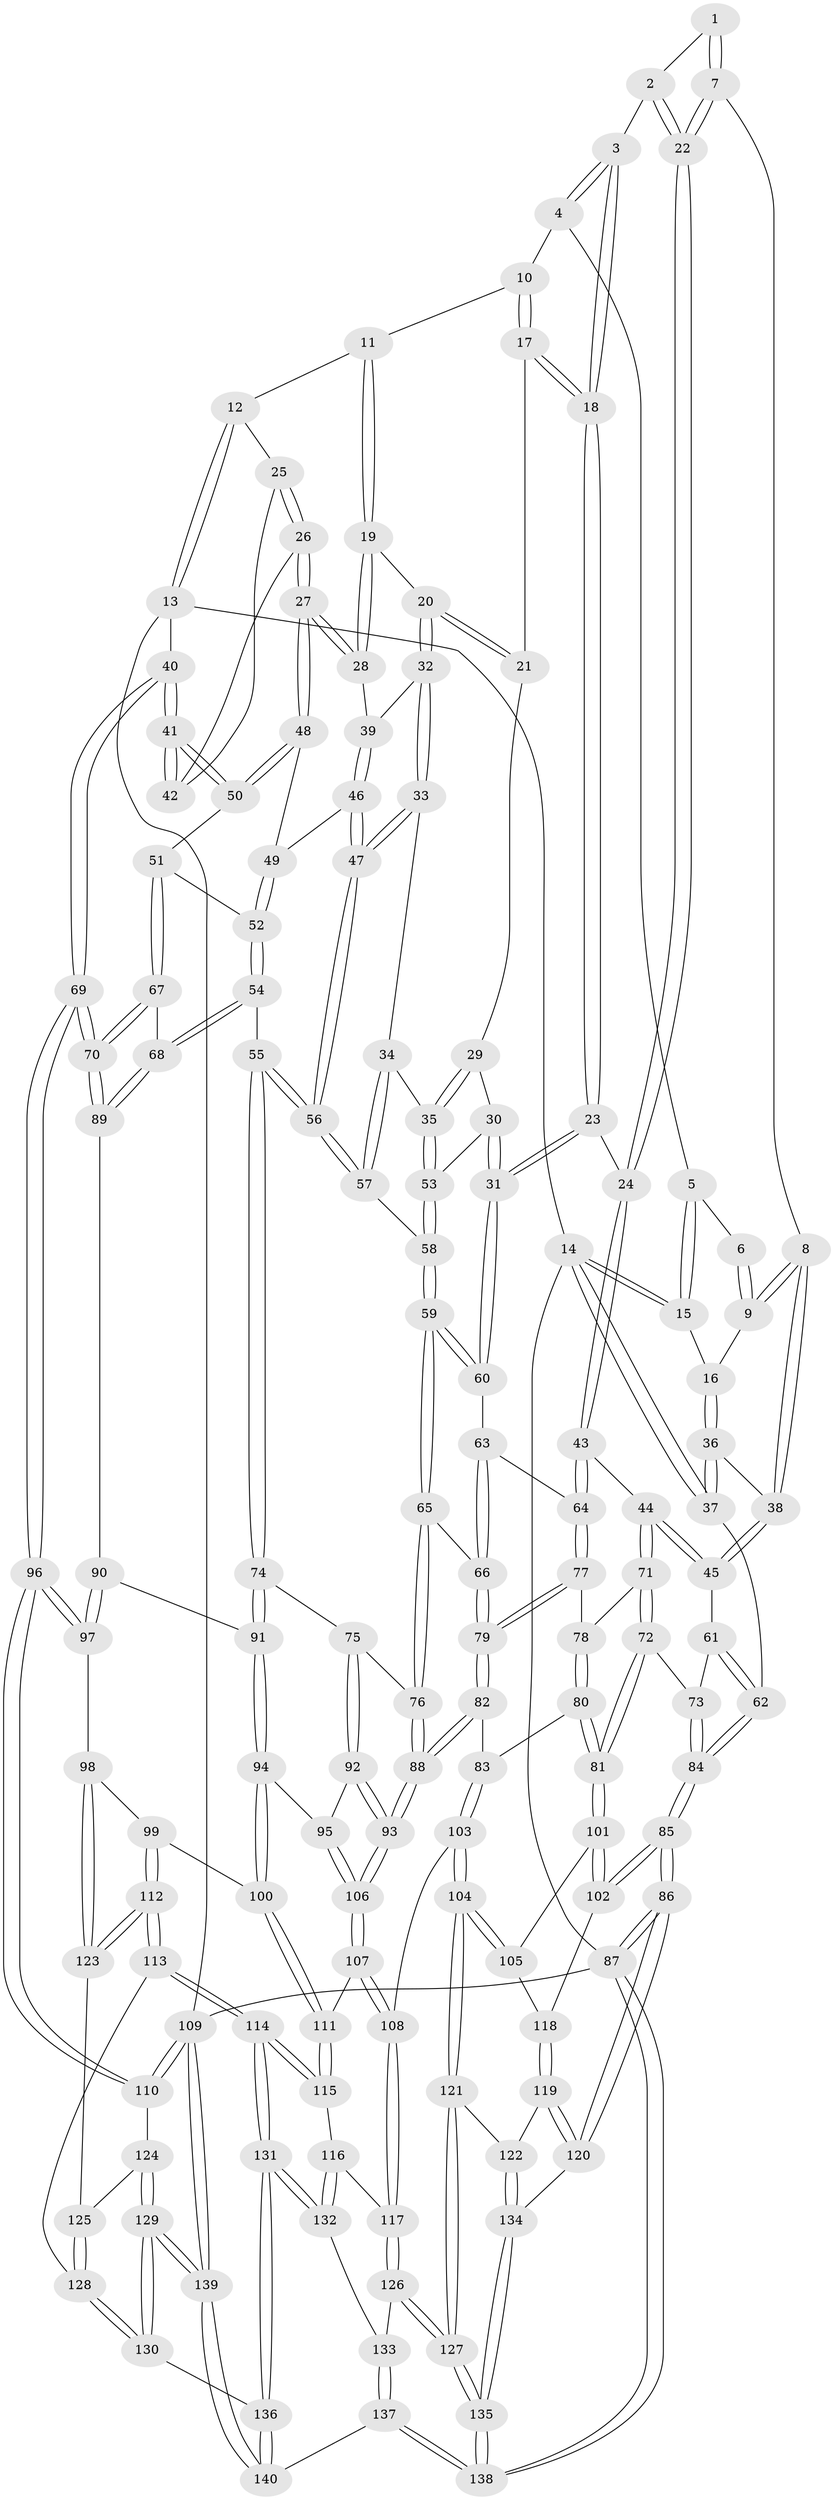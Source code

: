 // Generated by graph-tools (version 1.1) at 2025/01/03/09/25 05:01:38]
// undirected, 140 vertices, 347 edges
graph export_dot {
graph [start="1"]
  node [color=gray90,style=filled];
  1 [pos="+0.23616921669425975+0.021641501902435762"];
  2 [pos="+0.3145533140888463+0.05441913075972806"];
  3 [pos="+0.3403380046939311+0.03320680614180478"];
  4 [pos="+0.28941810157405967+0"];
  5 [pos="+0.08900363660728448+0"];
  6 [pos="+0.16823729691844658+0"];
  7 [pos="+0.2473237495013229+0.1060345246671589"];
  8 [pos="+0.22678574588096428+0.11118882215200729"];
  9 [pos="+0.20131546407846654+0.08966641748695808"];
  10 [pos="+0.5890965341714193+0"];
  11 [pos="+0.9534966388713453+0"];
  12 [pos="+1+0"];
  13 [pos="+1+0"];
  14 [pos="+0+0"];
  15 [pos="+0+0"];
  16 [pos="+0.11815902797764272+0.0624322197258496"];
  17 [pos="+0.5802899023953314+0"];
  18 [pos="+0.4313505067967923+0.10077906474905167"];
  19 [pos="+0.761397141220538+0.0910930030029659"];
  20 [pos="+0.6448507409234575+0.0369337119221757"];
  21 [pos="+0.6081393019571932+0"];
  22 [pos="+0.2718584239038982+0.1127628455694541"];
  23 [pos="+0.4283437366752137+0.1840660983226234"];
  24 [pos="+0.3396986375154966+0.201491845616448"];
  25 [pos="+0.9154489998129473+0.048442980185538095"];
  26 [pos="+0.8471217683542772+0.13938636492559753"];
  27 [pos="+0.845310291489031+0.14169341033504698"];
  28 [pos="+0.7683453056743842+0.10623502664119137"];
  29 [pos="+0.5823872973745359+0.057064842161554614"];
  30 [pos="+0.4884657910191179+0.19100600267376328"];
  31 [pos="+0.4323069675966471+0.18709490800780865"];
  32 [pos="+0.6533429897700987+0.11787153751249303"];
  33 [pos="+0.5861800162023022+0.2063878395496335"];
  34 [pos="+0.5780195499065233+0.20785892527437333"];
  35 [pos="+0.5754234944177276+0.20755334446945695"];
  36 [pos="+0.11613119072540945+0.16302453354324678"];
  37 [pos="+0+0.009539778018649758"];
  38 [pos="+0.14084639883506092+0.20235871376923512"];
  39 [pos="+0.7135061194246108+0.16489761255563912"];
  40 [pos="+1+0.25060049666596934"];
  41 [pos="+1+0.23134626960505753"];
  42 [pos="+0.9826603938013683+0.1614494173317123"];
  43 [pos="+0.26396607941377187+0.2784457574325022"];
  44 [pos="+0.20912378681530797+0.2955847245244364"];
  45 [pos="+0.14735949607150495+0.27617394880344126"];
  46 [pos="+0.7153880689273234+0.22034074701177497"];
  47 [pos="+0.6974660413964906+0.2417505076973465"];
  48 [pos="+0.8470374704052406+0.16263859989804863"];
  49 [pos="+0.8065779816729289+0.2133333203517916"];
  50 [pos="+0.9604202365548118+0.24953571989029077"];
  51 [pos="+0.9499091580276612+0.2616247310320137"];
  52 [pos="+0.8248709529819392+0.2870899497065628"];
  53 [pos="+0.5590032557225343+0.2095354080151643"];
  54 [pos="+0.7646873620577586+0.41111575931729305"];
  55 [pos="+0.7313922835294608+0.4033130336562867"];
  56 [pos="+0.7069634877537073+0.34076255864416566"];
  57 [pos="+0.6081900696100626+0.3004927593924014"];
  58 [pos="+0.5391659627408372+0.35306933867425977"];
  59 [pos="+0.5377111383360923+0.3560472307731158"];
  60 [pos="+0.4419210358525575+0.2648263260515141"];
  61 [pos="+0.1297667817706571+0.28531281122020985"];
  62 [pos="+0+0.16970689964458016"];
  63 [pos="+0.4415519171172405+0.2657851597337089"];
  64 [pos="+0.3707044597405152+0.3696398151081474"];
  65 [pos="+0.540708341577146+0.4068223871783159"];
  66 [pos="+0.45745765543647815+0.4298435753074945"];
  67 [pos="+0.9138251632047723+0.37385555411715693"];
  68 [pos="+0.7784523665033297+0.4210310053343556"];
  69 [pos="+1+0.5574611601467664"];
  70 [pos="+1+0.5544817369562691"];
  71 [pos="+0.21655059162514115+0.32893888668853905"];
  72 [pos="+0.15917434670170943+0.5307675253912868"];
  73 [pos="+0.06702411485045405+0.39524499822054"];
  74 [pos="+0.6506185098019256+0.4408126716221718"];
  75 [pos="+0.6333913249252868+0.4457653090891299"];
  76 [pos="+0.5985981515414664+0.4381936634270927"];
  77 [pos="+0.37769437090426095+0.3901333813905874"];
  78 [pos="+0.27388288737152494+0.4295772175528294"];
  79 [pos="+0.4297899860052157+0.44355636485791855"];
  80 [pos="+0.2664029829109787+0.52059254455511"];
  81 [pos="+0.16765498214968397+0.5560552228448917"];
  82 [pos="+0.4002279379247683+0.5319366552338525"];
  83 [pos="+0.36001142306101436+0.5432625496993189"];
  84 [pos="+0+0.4848406481699547"];
  85 [pos="+0+0.6603970539478417"];
  86 [pos="+0+0.8994588992138859"];
  87 [pos="+0+1"];
  88 [pos="+0.47788728495272426+0.6015516456674417"];
  89 [pos="+0.8229488748542257+0.5151360474438058"];
  90 [pos="+0.8195515056376663+0.5268205481447119"];
  91 [pos="+0.7049050718440107+0.5950898620406065"];
  92 [pos="+0.6252678590193679+0.4960182606973435"];
  93 [pos="+0.5023484030229193+0.642218396941274"];
  94 [pos="+0.6605575388321057+0.6535841375617863"];
  95 [pos="+0.6415241178431921+0.6442923655419716"];
  96 [pos="+1+0.6170174780425524"];
  97 [pos="+0.8341299653450415+0.6996233046047488"];
  98 [pos="+0.8269966813101963+0.7089617077848587"];
  99 [pos="+0.6894047651749511+0.6855876404671767"];
  100 [pos="+0.6758578028720885+0.6763314900128574"];
  101 [pos="+0.15660332064013002+0.5759700238967413"];
  102 [pos="+0+0.6470082268050941"];
  103 [pos="+0.3088766734387986+0.7245834228178972"];
  104 [pos="+0.28430511195931113+0.7375659195271206"];
  105 [pos="+0.2427430108648299+0.7117208039969813"];
  106 [pos="+0.5031559122295753+0.6443408635065306"];
  107 [pos="+0.48654905107433033+0.6901225095089899"];
  108 [pos="+0.45965101436151445+0.7258958510064212"];
  109 [pos="+1+1"];
  110 [pos="+1+0.6737603511043411"];
  111 [pos="+0.6013337086710386+0.7660469175371407"];
  112 [pos="+0.6793912667891897+0.8643143989975255"];
  113 [pos="+0.6735359282403082+0.8776414924560564"];
  114 [pos="+0.6708324889735481+0.8788793130164452"];
  115 [pos="+0.6073277133166355+0.824009342423365"];
  116 [pos="+0.49637757350016537+0.8227494531482706"];
  117 [pos="+0.4736211375419663+0.8101747570486993"];
  118 [pos="+0.1246940868829999+0.7663010112832133"];
  119 [pos="+0.12598956213610424+0.8278663800922682"];
  120 [pos="+0.02845854814682212+0.8904104400339534"];
  121 [pos="+0.2780932771688021+0.8344580107116357"];
  122 [pos="+0.18668623394652534+0.8535969789944314"];
  123 [pos="+0.8274659576900857+0.7182830586317268"];
  124 [pos="+0.9100868061424467+0.812576404458114"];
  125 [pos="+0.8381829071017455+0.7463195236709002"];
  126 [pos="+0.39372371592659544+0.8987783533255653"];
  127 [pos="+0.3193054445096653+0.9018678224046124"];
  128 [pos="+0.7985676386243774+0.9058029729592103"];
  129 [pos="+0.9309786427727295+1"];
  130 [pos="+0.8450648613936522+0.9494387450379613"];
  131 [pos="+0.6020341703094508+1"];
  132 [pos="+0.5531062838833186+0.959369152494646"];
  133 [pos="+0.4000286038261081+0.9052703027025326"];
  134 [pos="+0.14768892626700106+0.9630262504816383"];
  135 [pos="+0.2311676809628301+1"];
  136 [pos="+0.6017143313215393+1"];
  137 [pos="+0.5123101993621566+1"];
  138 [pos="+0.22668465143461375+1"];
  139 [pos="+1+1"];
  140 [pos="+0.5868126618368782+1"];
  1 -- 2;
  1 -- 7;
  1 -- 7;
  2 -- 3;
  2 -- 22;
  2 -- 22;
  3 -- 4;
  3 -- 4;
  3 -- 18;
  3 -- 18;
  4 -- 5;
  4 -- 10;
  5 -- 6;
  5 -- 15;
  5 -- 15;
  6 -- 9;
  6 -- 9;
  7 -- 8;
  7 -- 22;
  7 -- 22;
  8 -- 9;
  8 -- 9;
  8 -- 38;
  8 -- 38;
  9 -- 16;
  10 -- 11;
  10 -- 17;
  10 -- 17;
  11 -- 12;
  11 -- 19;
  11 -- 19;
  12 -- 13;
  12 -- 13;
  12 -- 25;
  13 -- 14;
  13 -- 40;
  13 -- 109;
  14 -- 15;
  14 -- 15;
  14 -- 37;
  14 -- 37;
  14 -- 87;
  15 -- 16;
  16 -- 36;
  16 -- 36;
  17 -- 18;
  17 -- 18;
  17 -- 21;
  18 -- 23;
  18 -- 23;
  19 -- 20;
  19 -- 28;
  19 -- 28;
  20 -- 21;
  20 -- 21;
  20 -- 32;
  20 -- 32;
  21 -- 29;
  22 -- 24;
  22 -- 24;
  23 -- 24;
  23 -- 31;
  23 -- 31;
  24 -- 43;
  24 -- 43;
  25 -- 26;
  25 -- 26;
  25 -- 42;
  26 -- 27;
  26 -- 27;
  26 -- 42;
  27 -- 28;
  27 -- 28;
  27 -- 48;
  27 -- 48;
  28 -- 39;
  29 -- 30;
  29 -- 35;
  29 -- 35;
  30 -- 31;
  30 -- 31;
  30 -- 53;
  31 -- 60;
  31 -- 60;
  32 -- 33;
  32 -- 33;
  32 -- 39;
  33 -- 34;
  33 -- 47;
  33 -- 47;
  34 -- 35;
  34 -- 57;
  34 -- 57;
  35 -- 53;
  35 -- 53;
  36 -- 37;
  36 -- 37;
  36 -- 38;
  37 -- 62;
  38 -- 45;
  38 -- 45;
  39 -- 46;
  39 -- 46;
  40 -- 41;
  40 -- 41;
  40 -- 69;
  40 -- 69;
  41 -- 42;
  41 -- 42;
  41 -- 50;
  41 -- 50;
  43 -- 44;
  43 -- 64;
  43 -- 64;
  44 -- 45;
  44 -- 45;
  44 -- 71;
  44 -- 71;
  45 -- 61;
  46 -- 47;
  46 -- 47;
  46 -- 49;
  47 -- 56;
  47 -- 56;
  48 -- 49;
  48 -- 50;
  48 -- 50;
  49 -- 52;
  49 -- 52;
  50 -- 51;
  51 -- 52;
  51 -- 67;
  51 -- 67;
  52 -- 54;
  52 -- 54;
  53 -- 58;
  53 -- 58;
  54 -- 55;
  54 -- 68;
  54 -- 68;
  55 -- 56;
  55 -- 56;
  55 -- 74;
  55 -- 74;
  56 -- 57;
  56 -- 57;
  57 -- 58;
  58 -- 59;
  58 -- 59;
  59 -- 60;
  59 -- 60;
  59 -- 65;
  59 -- 65;
  60 -- 63;
  61 -- 62;
  61 -- 62;
  61 -- 73;
  62 -- 84;
  62 -- 84;
  63 -- 64;
  63 -- 66;
  63 -- 66;
  64 -- 77;
  64 -- 77;
  65 -- 66;
  65 -- 76;
  65 -- 76;
  66 -- 79;
  66 -- 79;
  67 -- 68;
  67 -- 70;
  67 -- 70;
  68 -- 89;
  68 -- 89;
  69 -- 70;
  69 -- 70;
  69 -- 96;
  69 -- 96;
  70 -- 89;
  70 -- 89;
  71 -- 72;
  71 -- 72;
  71 -- 78;
  72 -- 73;
  72 -- 81;
  72 -- 81;
  73 -- 84;
  73 -- 84;
  74 -- 75;
  74 -- 91;
  74 -- 91;
  75 -- 76;
  75 -- 92;
  75 -- 92;
  76 -- 88;
  76 -- 88;
  77 -- 78;
  77 -- 79;
  77 -- 79;
  78 -- 80;
  78 -- 80;
  79 -- 82;
  79 -- 82;
  80 -- 81;
  80 -- 81;
  80 -- 83;
  81 -- 101;
  81 -- 101;
  82 -- 83;
  82 -- 88;
  82 -- 88;
  83 -- 103;
  83 -- 103;
  84 -- 85;
  84 -- 85;
  85 -- 86;
  85 -- 86;
  85 -- 102;
  85 -- 102;
  86 -- 87;
  86 -- 87;
  86 -- 120;
  86 -- 120;
  87 -- 138;
  87 -- 138;
  87 -- 109;
  88 -- 93;
  88 -- 93;
  89 -- 90;
  90 -- 91;
  90 -- 97;
  90 -- 97;
  91 -- 94;
  91 -- 94;
  92 -- 93;
  92 -- 93;
  92 -- 95;
  93 -- 106;
  93 -- 106;
  94 -- 95;
  94 -- 100;
  94 -- 100;
  95 -- 106;
  95 -- 106;
  96 -- 97;
  96 -- 97;
  96 -- 110;
  96 -- 110;
  97 -- 98;
  98 -- 99;
  98 -- 123;
  98 -- 123;
  99 -- 100;
  99 -- 112;
  99 -- 112;
  100 -- 111;
  100 -- 111;
  101 -- 102;
  101 -- 102;
  101 -- 105;
  102 -- 118;
  103 -- 104;
  103 -- 104;
  103 -- 108;
  104 -- 105;
  104 -- 105;
  104 -- 121;
  104 -- 121;
  105 -- 118;
  106 -- 107;
  106 -- 107;
  107 -- 108;
  107 -- 108;
  107 -- 111;
  108 -- 117;
  108 -- 117;
  109 -- 110;
  109 -- 110;
  109 -- 139;
  109 -- 139;
  110 -- 124;
  111 -- 115;
  111 -- 115;
  112 -- 113;
  112 -- 113;
  112 -- 123;
  112 -- 123;
  113 -- 114;
  113 -- 114;
  113 -- 128;
  114 -- 115;
  114 -- 115;
  114 -- 131;
  114 -- 131;
  115 -- 116;
  116 -- 117;
  116 -- 132;
  116 -- 132;
  117 -- 126;
  117 -- 126;
  118 -- 119;
  118 -- 119;
  119 -- 120;
  119 -- 120;
  119 -- 122;
  120 -- 134;
  121 -- 122;
  121 -- 127;
  121 -- 127;
  122 -- 134;
  122 -- 134;
  123 -- 125;
  124 -- 125;
  124 -- 129;
  124 -- 129;
  125 -- 128;
  125 -- 128;
  126 -- 127;
  126 -- 127;
  126 -- 133;
  127 -- 135;
  127 -- 135;
  128 -- 130;
  128 -- 130;
  129 -- 130;
  129 -- 130;
  129 -- 139;
  129 -- 139;
  130 -- 136;
  131 -- 132;
  131 -- 132;
  131 -- 136;
  131 -- 136;
  132 -- 133;
  133 -- 137;
  133 -- 137;
  134 -- 135;
  134 -- 135;
  135 -- 138;
  135 -- 138;
  136 -- 140;
  136 -- 140;
  137 -- 138;
  137 -- 138;
  137 -- 140;
  139 -- 140;
  139 -- 140;
}
